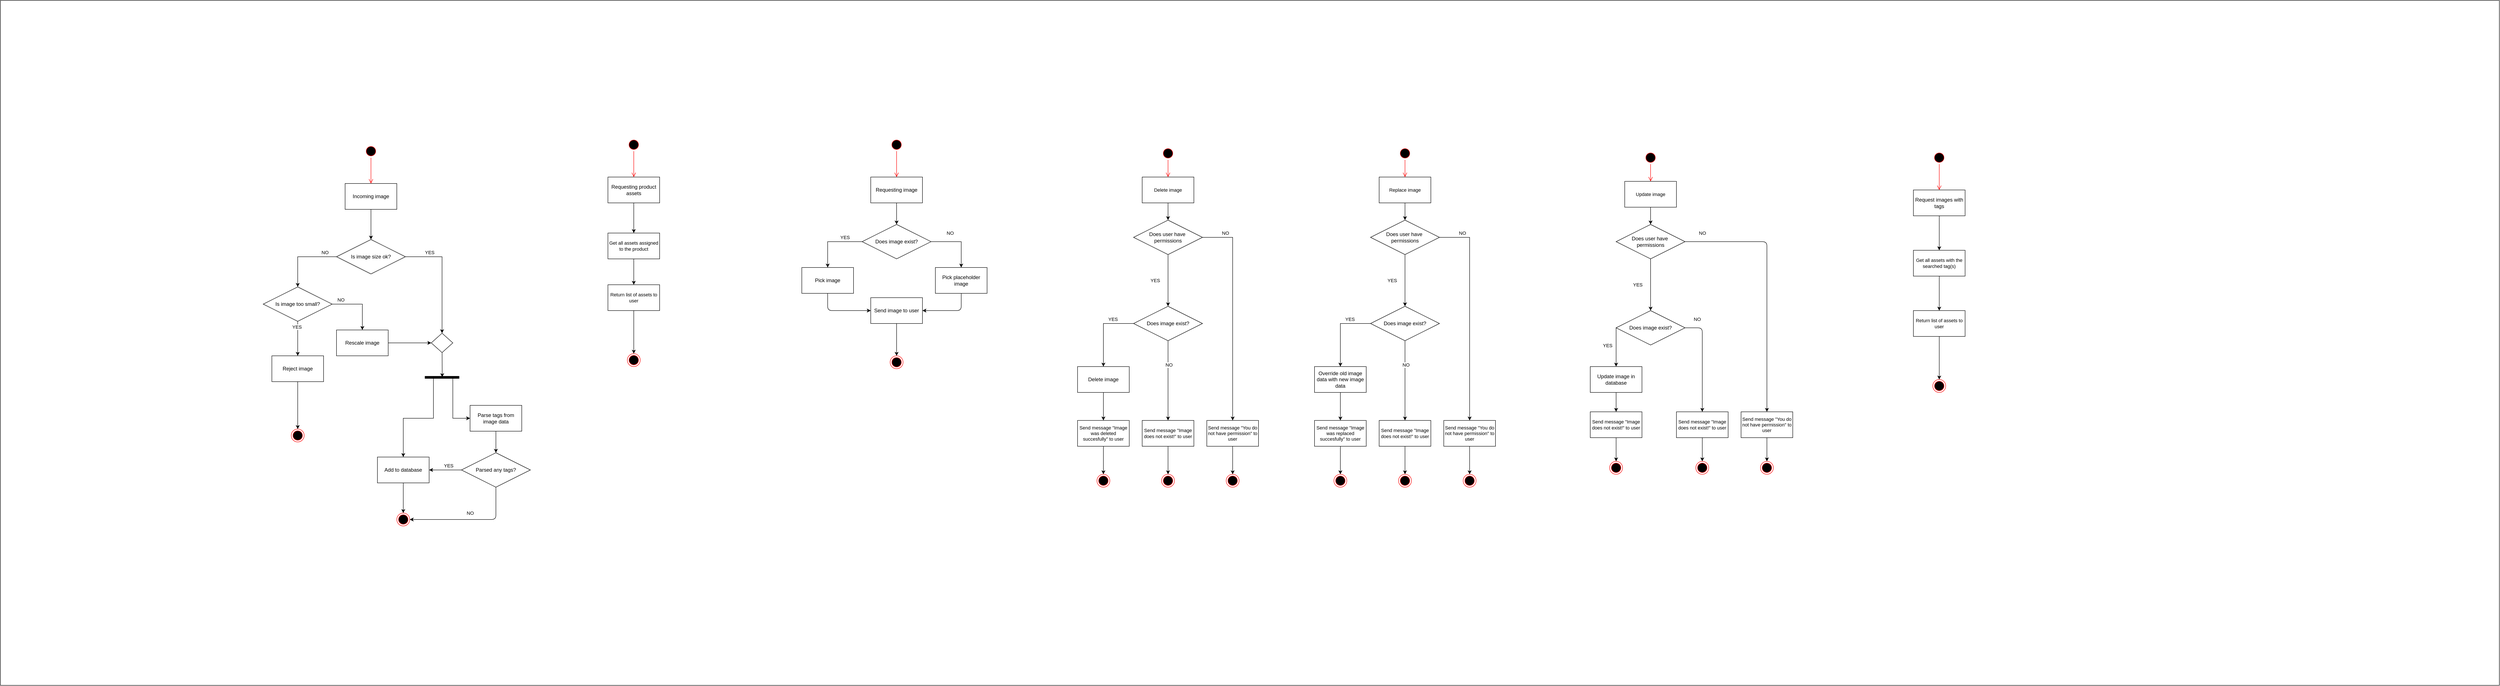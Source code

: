 <mxfile>
    <diagram id="Sl4bmoaojOTxbsfLrf4K" name="Page-1">
        <mxGraphModel dx="6740" dy="4853" grid="1" gridSize="10" guides="1" tooltips="1" connect="1" arrows="1" fold="1" page="1" pageScale="1" pageWidth="850" pageHeight="1100" math="0" shadow="0">
            <root>
                <mxCell id="0"/>
                <mxCell id="1" parent="0"/>
                <mxCell id="28" value="" style="rounded=0;whiteSpace=wrap;html=1;" vertex="1" parent="1">
                    <mxGeometry x="-1110" y="-280" width="5800" height="1590" as="geometry"/>
                </mxCell>
                <mxCell id="2" value="Incoming image" style="rounded=0;whiteSpace=wrap;html=1;" parent="1" vertex="1">
                    <mxGeometry x="-310" y="145" width="120" height="60" as="geometry"/>
                </mxCell>
                <mxCell id="3" value="Is image size ok?" style="rhombus;whiteSpace=wrap;html=1;" parent="1" vertex="1">
                    <mxGeometry x="-330" y="275" width="160" height="80" as="geometry"/>
                </mxCell>
                <mxCell id="4" value="" style="endArrow=classic;html=1;rounded=0;endFill=1;edgeStyle=orthogonalEdgeStyle;" parent="1" source="3" target="8" edge="1">
                    <mxGeometry width="50" height="50" relative="1" as="geometry">
                        <mxPoint x="-220" y="325" as="sourcePoint"/>
                        <mxPoint x="-400" y="415" as="targetPoint"/>
                    </mxGeometry>
                </mxCell>
                <mxCell id="5" value="NO" style="edgeLabel;html=1;align=center;verticalAlign=middle;resizable=0;points=[];" parent="4" vertex="1" connectable="0">
                    <mxGeometry x="-0.45" y="-1" relative="1" as="geometry">
                        <mxPoint x="17" y="-9" as="offset"/>
                    </mxGeometry>
                </mxCell>
                <mxCell id="6" value="" style="endArrow=classic;html=1;rounded=0;endFill=1;edgeStyle=orthogonalEdgeStyle;" parent="1" source="3" target="15" edge="1">
                    <mxGeometry width="50" height="50" relative="1" as="geometry">
                        <mxPoint x="-170" y="385" as="sourcePoint"/>
                        <mxPoint x="-100" y="415" as="targetPoint"/>
                    </mxGeometry>
                </mxCell>
                <mxCell id="7" value="YES" style="edgeLabel;html=1;align=center;verticalAlign=middle;resizable=0;points=[];" parent="6" vertex="1" connectable="0">
                    <mxGeometry x="-0.447" relative="1" as="geometry">
                        <mxPoint x="-17" y="-10" as="offset"/>
                    </mxGeometry>
                </mxCell>
                <mxCell id="8" value="Is image too small?" style="rhombus;whiteSpace=wrap;html=1;" parent="1" vertex="1">
                    <mxGeometry x="-500" y="385" width="160" height="80" as="geometry"/>
                </mxCell>
                <mxCell id="9" value="Rescale image" style="rounded=0;whiteSpace=wrap;html=1;" parent="1" vertex="1">
                    <mxGeometry x="-330" y="485" width="120" height="60" as="geometry"/>
                </mxCell>
                <mxCell id="10" value="Reject image" style="rounded=0;whiteSpace=wrap;html=1;" parent="1" vertex="1">
                    <mxGeometry x="-480" y="545" width="120" height="60" as="geometry"/>
                </mxCell>
                <mxCell id="11" value="" style="endArrow=classic;html=1;rounded=0;endFill=1;edgeStyle=orthogonalEdgeStyle;" parent="1" source="8" target="9" edge="1">
                    <mxGeometry width="50" height="50" relative="1" as="geometry">
                        <mxPoint x="-500" y="395" as="sourcePoint"/>
                        <mxPoint x="-150" y="425" as="targetPoint"/>
                    </mxGeometry>
                </mxCell>
                <mxCell id="12" value="NO" style="edgeLabel;html=1;align=center;verticalAlign=middle;resizable=0;points=[];" parent="11" vertex="1" connectable="0">
                    <mxGeometry x="-0.45" y="-1" relative="1" as="geometry">
                        <mxPoint x="-16" y="-11" as="offset"/>
                    </mxGeometry>
                </mxCell>
                <mxCell id="13" value="" style="endArrow=classic;html=1;rounded=0;endFill=1;edgeStyle=orthogonalEdgeStyle;" parent="1" source="8" target="10" edge="1">
                    <mxGeometry width="50" height="50" relative="1" as="geometry">
                        <mxPoint x="-310" y="335" as="sourcePoint"/>
                        <mxPoint x="-400" y="425" as="targetPoint"/>
                    </mxGeometry>
                </mxCell>
                <mxCell id="14" value="YES" style="edgeLabel;html=1;align=center;verticalAlign=middle;resizable=0;points=[];" parent="13" vertex="1" connectable="0">
                    <mxGeometry x="-0.45" y="-1" relative="1" as="geometry">
                        <mxPoint x="-1" y="-9" as="offset"/>
                    </mxGeometry>
                </mxCell>
                <mxCell id="15" value="" style="rhombus;whiteSpace=wrap;html=1;" parent="1" vertex="1">
                    <mxGeometry x="-110" y="492.5" width="50" height="45" as="geometry"/>
                </mxCell>
                <mxCell id="16" value="" style="endArrow=classic;html=1;rounded=0;endFill=1;edgeStyle=orthogonalEdgeStyle;" parent="1" source="9" target="15" edge="1">
                    <mxGeometry width="50" height="50" relative="1" as="geometry">
                        <mxPoint x="-530" y="615" as="sourcePoint"/>
                        <mxPoint x="-410" y="905" as="targetPoint"/>
                    </mxGeometry>
                </mxCell>
                <mxCell id="17" value="" style="ellipse;html=1;shape=endState;fillColor=#000000;strokeColor=#ff0000;" parent="1" vertex="1">
                    <mxGeometry x="-435" y="715" width="30" height="30" as="geometry"/>
                </mxCell>
                <mxCell id="18" value="" style="endArrow=classic;html=1;rounded=0;endFill=1;edgeStyle=orthogonalEdgeStyle;" parent="1" source="10" target="17" edge="1">
                    <mxGeometry width="50" height="50" relative="1" as="geometry">
                        <mxPoint x="-120" y="605" as="sourcePoint"/>
                        <mxPoint x="-40" y="605" as="targetPoint"/>
                    </mxGeometry>
                </mxCell>
                <mxCell id="19" value="" style="endArrow=classic;html=1;rounded=0;endFill=1;edgeStyle=orthogonalEdgeStyle;" parent="1" source="2" target="3" edge="1">
                    <mxGeometry width="50" height="50" relative="1" as="geometry">
                        <mxPoint x="-190" y="485" as="sourcePoint"/>
                        <mxPoint x="-190" y="565" as="targetPoint"/>
                    </mxGeometry>
                </mxCell>
                <mxCell id="20" value="" style="ellipse;html=1;shape=startState;fillColor=#000000;strokeColor=#ff0000;" parent="1" vertex="1">
                    <mxGeometry x="-265" y="55" width="30" height="30" as="geometry"/>
                </mxCell>
                <mxCell id="21" value="" style="edgeStyle=orthogonalEdgeStyle;html=1;verticalAlign=bottom;endArrow=open;endSize=8;strokeColor=#ff0000;rounded=0;" parent="1" source="20" target="2" edge="1">
                    <mxGeometry relative="1" as="geometry">
                        <mxPoint x="-125" y="285" as="targetPoint"/>
                    </mxGeometry>
                </mxCell>
                <mxCell id="vfNR-cBWzIuKzGbf1niG-26" style="edgeStyle=none;html=1;" parent="1" source="vfNR-cBWzIuKzGbf1niG-22" target="vfNR-cBWzIuKzGbf1niG-25" edge="1">
                    <mxGeometry relative="1" as="geometry"/>
                </mxCell>
                <mxCell id="vfNR-cBWzIuKzGbf1niG-22" value="Requesting image" style="rounded=0;whiteSpace=wrap;html=1;" parent="1" vertex="1">
                    <mxGeometry x="910" y="130" width="120" height="60" as="geometry"/>
                </mxCell>
                <mxCell id="vfNR-cBWzIuKzGbf1niG-23" value="" style="ellipse;html=1;shape=startState;fillColor=#000000;strokeColor=#ff0000;" parent="1" vertex="1">
                    <mxGeometry x="955" y="40" width="30" height="30" as="geometry"/>
                </mxCell>
                <mxCell id="vfNR-cBWzIuKzGbf1niG-24" value="" style="edgeStyle=orthogonalEdgeStyle;html=1;verticalAlign=bottom;endArrow=open;endSize=8;strokeColor=#ff0000;rounded=0;" parent="1" source="vfNR-cBWzIuKzGbf1niG-23" target="vfNR-cBWzIuKzGbf1niG-22" edge="1">
                    <mxGeometry relative="1" as="geometry">
                        <mxPoint x="1095" y="270" as="targetPoint"/>
                    </mxGeometry>
                </mxCell>
                <mxCell id="vfNR-cBWzIuKzGbf1niG-27" value="YES" style="edgeStyle=orthogonalEdgeStyle;html=1;rounded=0;curved=0;fillColor=#f8cecc;strokeColor=#000000;" parent="1" source="vfNR-cBWzIuKzGbf1niG-25" target="3cYTme-PiB04GSGghVVn-24" edge="1">
                    <mxGeometry x="-0.429" y="-10" relative="1" as="geometry">
                        <mxPoint as="offset"/>
                    </mxGeometry>
                </mxCell>
                <mxCell id="vfNR-cBWzIuKzGbf1niG-28" value="NO" style="edgeStyle=orthogonalEdgeStyle;html=1;rounded=0;fillColor=#f8cecc;strokeColor=#000000;" parent="1" source="vfNR-cBWzIuKzGbf1niG-25" target="3cYTme-PiB04GSGghVVn-23" edge="1">
                    <mxGeometry x="-0.333" y="20" relative="1" as="geometry">
                        <mxPoint as="offset"/>
                    </mxGeometry>
                </mxCell>
                <mxCell id="vfNR-cBWzIuKzGbf1niG-25" value="Does image exist?" style="rhombus;whiteSpace=wrap;html=1;fillColor=#FFFFFF;strokeColor=#000000;" parent="1" vertex="1">
                    <mxGeometry x="890" y="240" width="160" height="80" as="geometry"/>
                </mxCell>
                <mxCell id="3cYTme-PiB04GSGghVVn-35" style="edgeStyle=orthogonalEdgeStyle;shape=connector;rounded=0;html=1;strokeColor=default;align=center;verticalAlign=middle;fontFamily=Helvetica;fontSize=11;fontColor=default;labelBackgroundColor=default;endArrow=classic;" parent="1" source="3cYTme-PiB04GSGghVVn-21" target="3cYTme-PiB04GSGghVVn-34" edge="1">
                    <mxGeometry relative="1" as="geometry"/>
                </mxCell>
                <mxCell id="3cYTme-PiB04GSGghVVn-21" value="Add to database" style="rounded=0;whiteSpace=wrap;html=1;" parent="1" vertex="1">
                    <mxGeometry x="-235" y="780" width="120" height="60" as="geometry"/>
                </mxCell>
                <mxCell id="vfNR-cBWzIuKzGbf1niG-95" style="edgeStyle=orthogonalEdgeStyle;shape=connector;rounded=1;html=1;entryX=1;entryY=0.5;entryDx=0;entryDy=0;strokeColor=#000000;align=center;verticalAlign=middle;fontFamily=Helvetica;fontSize=11;fontColor=default;labelBackgroundColor=default;endArrow=classic;fillColor=#f8cecc;exitX=0.5;exitY=1;exitDx=0;exitDy=0;" parent="1" source="3cYTme-PiB04GSGghVVn-23" target="vfNR-cBWzIuKzGbf1niG-89" edge="1">
                    <mxGeometry relative="1" as="geometry">
                        <Array as="points">
                            <mxPoint x="1120" y="440"/>
                        </Array>
                    </mxGeometry>
                </mxCell>
                <mxCell id="3cYTme-PiB04GSGghVVn-23" value="Pick placeholder image" style="rounded=0;whiteSpace=wrap;html=1;fillColor=#FFFFFF;strokeColor=#000000;" parent="1" vertex="1">
                    <mxGeometry x="1060" y="340" width="120" height="60" as="geometry"/>
                </mxCell>
                <mxCell id="vfNR-cBWzIuKzGbf1niG-96" style="edgeStyle=orthogonalEdgeStyle;shape=connector;rounded=1;html=1;entryX=0;entryY=0.5;entryDx=0;entryDy=0;strokeColor=#000000;align=center;verticalAlign=middle;fontFamily=Helvetica;fontSize=11;fontColor=default;labelBackgroundColor=default;endArrow=classic;fillColor=#f8cecc;" parent="1" source="3cYTme-PiB04GSGghVVn-24" target="vfNR-cBWzIuKzGbf1niG-89" edge="1">
                    <mxGeometry relative="1" as="geometry">
                        <Array as="points">
                            <mxPoint x="810" y="440"/>
                        </Array>
                    </mxGeometry>
                </mxCell>
                <mxCell id="3cYTme-PiB04GSGghVVn-24" value="Pick image" style="rounded=0;whiteSpace=wrap;html=1;fillColor=#FFFFFF;strokeColor=#000000;" parent="1" vertex="1">
                    <mxGeometry x="750" y="340" width="120" height="60" as="geometry"/>
                </mxCell>
                <mxCell id="3cYTme-PiB04GSGghVVn-32" value="" style="ellipse;html=1;shape=endState;fillColor=#000000;strokeColor=#ff0000;fontFamily=Helvetica;fontSize=11;fontColor=default;labelBackgroundColor=default;" parent="1" vertex="1">
                    <mxGeometry x="955" y="545" width="30" height="30" as="geometry"/>
                </mxCell>
                <mxCell id="3cYTme-PiB04GSGghVVn-34" value="" style="ellipse;html=1;shape=endState;fillColor=#000000;strokeColor=#ff0000;" parent="1" vertex="1">
                    <mxGeometry x="-190" y="910" width="30" height="30" as="geometry"/>
                </mxCell>
                <mxCell id="3cYTme-PiB04GSGghVVn-36" value="" style="ellipse;html=1;shape=startState;fillColor=#000000;strokeColor=#ff0000;fontFamily=Helvetica;fontSize=11;fontColor=default;labelBackgroundColor=default;" parent="1" vertex="1">
                    <mxGeometry x="2135" y="60" width="30" height="30" as="geometry"/>
                </mxCell>
                <mxCell id="3cYTme-PiB04GSGghVVn-37" value="" style="edgeStyle=orthogonalEdgeStyle;html=1;verticalAlign=bottom;endArrow=open;endSize=8;strokeColor=#ff0000;rounded=0;align=center;fontFamily=Helvetica;fontSize=11;fontColor=default;labelBackgroundColor=default;" parent="1" source="3cYTme-PiB04GSGghVVn-36" target="3cYTme-PiB04GSGghVVn-38" edge="1">
                    <mxGeometry relative="1" as="geometry">
                        <mxPoint x="2150" y="150" as="targetPoint"/>
                    </mxGeometry>
                </mxCell>
                <mxCell id="3cYTme-PiB04GSGghVVn-66" style="edgeStyle=orthogonalEdgeStyle;shape=connector;rounded=0;html=1;strokeColor=default;align=center;verticalAlign=middle;fontFamily=Helvetica;fontSize=11;fontColor=default;labelBackgroundColor=default;endArrow=classic;" parent="1" source="3cYTme-PiB04GSGghVVn-38" target="3cYTme-PiB04GSGghVVn-51" edge="1">
                    <mxGeometry relative="1" as="geometry"/>
                </mxCell>
                <mxCell id="3cYTme-PiB04GSGghVVn-38" value="Replace image" style="rounded=0;whiteSpace=wrap;html=1;fontFamily=Helvetica;fontSize=11;fontColor=default;labelBackgroundColor=default;" parent="1" vertex="1">
                    <mxGeometry x="2090" y="130" width="120" height="60" as="geometry"/>
                </mxCell>
                <mxCell id="3cYTme-PiB04GSGghVVn-40" value="YES" style="edgeStyle=orthogonalEdgeStyle;html=1;rounded=0;curved=0;" parent="1" source="3cYTme-PiB04GSGghVVn-42" target="3cYTme-PiB04GSGghVVn-44" edge="1">
                    <mxGeometry x="-0.429" y="-10" relative="1" as="geometry">
                        <mxPoint as="offset"/>
                    </mxGeometry>
                </mxCell>
                <mxCell id="3cYTme-PiB04GSGghVVn-42" value="Does image exist?" style="rhombus;whiteSpace=wrap;html=1;" parent="1" vertex="1">
                    <mxGeometry x="2070" y="430" width="160" height="80" as="geometry"/>
                </mxCell>
                <mxCell id="3cYTme-PiB04GSGghVVn-44" value="Override old image data with new image data" style="rounded=0;whiteSpace=wrap;html=1;" parent="1" vertex="1">
                    <mxGeometry x="1940" y="570" width="120" height="60" as="geometry"/>
                </mxCell>
                <mxCell id="3cYTme-PiB04GSGghVVn-47" value="" style="ellipse;html=1;shape=endState;fillColor=#000000;strokeColor=#ff0000;fontFamily=Helvetica;fontSize=11;fontColor=default;labelBackgroundColor=default;" parent="1" vertex="1">
                    <mxGeometry x="2135" y="820" width="30" height="30" as="geometry"/>
                </mxCell>
                <mxCell id="3cYTme-PiB04GSGghVVn-50" value="YES" style="edgeStyle=none;html=1;endArrow=classic;endFill=1;" parent="1" source="3cYTme-PiB04GSGghVVn-51" target="3cYTme-PiB04GSGghVVn-42" edge="1">
                    <mxGeometry y="-30" relative="1" as="geometry">
                        <mxPoint as="offset"/>
                    </mxGeometry>
                </mxCell>
                <mxCell id="3cYTme-PiB04GSGghVVn-64" style="edgeStyle=orthogonalEdgeStyle;shape=connector;rounded=0;html=1;entryX=0.5;entryY=0;entryDx=0;entryDy=0;strokeColor=default;align=center;verticalAlign=middle;fontFamily=Helvetica;fontSize=11;fontColor=default;labelBackgroundColor=default;endArrow=classic;" parent="1" source="3cYTme-PiB04GSGghVVn-51" target="3cYTme-PiB04GSGghVVn-58" edge="1">
                    <mxGeometry relative="1" as="geometry"/>
                </mxCell>
                <mxCell id="3cYTme-PiB04GSGghVVn-65" value="NO" style="edgeLabel;html=1;align=center;verticalAlign=middle;resizable=0;points=[];fontFamily=Helvetica;fontSize=11;fontColor=default;labelBackgroundColor=default;" parent="3cYTme-PiB04GSGghVVn-64" connectable="0" vertex="1">
                    <mxGeometry x="-0.733" y="-2" relative="1" as="geometry">
                        <mxPoint x="-13" y="-12" as="offset"/>
                    </mxGeometry>
                </mxCell>
                <mxCell id="3cYTme-PiB04GSGghVVn-51" value="Does user have&amp;nbsp;&lt;div&gt;permissions&lt;/div&gt;" style="rhombus;whiteSpace=wrap;html=1;" parent="1" vertex="1">
                    <mxGeometry x="2070" y="230" width="160" height="80" as="geometry"/>
                </mxCell>
                <mxCell id="3cYTme-PiB04GSGghVVn-55" value="" style="edgeStyle=none;html=1;" parent="1" source="3cYTme-PiB04GSGghVVn-44" target="3cYTme-PiB04GSGghVVn-52" edge="1">
                    <mxGeometry relative="1" as="geometry">
                        <mxPoint x="2060" y="600" as="sourcePoint"/>
                        <mxPoint x="2260" y="600" as="targetPoint"/>
                    </mxGeometry>
                </mxCell>
                <mxCell id="3cYTme-PiB04GSGghVVn-133" style="edgeStyle=orthogonalEdgeStyle;shape=connector;rounded=0;html=1;strokeColor=default;align=center;verticalAlign=middle;fontFamily=Helvetica;fontSize=11;fontColor=default;labelBackgroundColor=default;endArrow=classic;" parent="1" source="3cYTme-PiB04GSGghVVn-52" target="vfNR-cBWzIuKzGbf1niG-69" edge="1">
                    <mxGeometry relative="1" as="geometry"/>
                </mxCell>
                <mxCell id="3cYTme-PiB04GSGghVVn-52" value="Send message &quot;Image was replaced succesfully&quot; to user" style="rounded=0;whiteSpace=wrap;html=1;fontFamily=Helvetica;fontSize=11;fontColor=default;labelBackgroundColor=default;" parent="1" vertex="1">
                    <mxGeometry x="1940" y="695" width="120" height="60" as="geometry"/>
                </mxCell>
                <mxCell id="3cYTme-PiB04GSGghVVn-134" style="edgeStyle=orthogonalEdgeStyle;shape=connector;rounded=0;html=1;strokeColor=default;align=center;verticalAlign=middle;fontFamily=Helvetica;fontSize=11;fontColor=default;labelBackgroundColor=default;endArrow=classic;" parent="1" source="3cYTme-PiB04GSGghVVn-58" target="vfNR-cBWzIuKzGbf1niG-68" edge="1">
                    <mxGeometry relative="1" as="geometry"/>
                </mxCell>
                <mxCell id="3cYTme-PiB04GSGghVVn-58" value="Send message &quot;You do not have permission&quot; to user" style="rounded=0;whiteSpace=wrap;html=1;fontFamily=Helvetica;fontSize=11;fontColor=default;labelBackgroundColor=default;" parent="1" vertex="1">
                    <mxGeometry x="2240" y="695" width="120" height="60" as="geometry"/>
                </mxCell>
                <mxCell id="3cYTme-PiB04GSGghVVn-59" value="" style="edgeStyle=orthogonalEdgeStyle;html=1;rounded=0;" parent="1" source="3cYTme-PiB04GSGghVVn-42" target="3cYTme-PiB04GSGghVVn-57" edge="1">
                    <mxGeometry x="-0.333" y="20" relative="1" as="geometry">
                        <mxPoint as="offset"/>
                        <mxPoint x="2330" y="520" as="targetPoint"/>
                        <mxPoint x="2230" y="470" as="sourcePoint"/>
                    </mxGeometry>
                </mxCell>
                <mxCell id="3cYTme-PiB04GSGghVVn-61" value="NO" style="edgeLabel;html=1;align=center;verticalAlign=middle;resizable=0;points=[];fontFamily=Helvetica;fontSize=11;fontColor=default;labelBackgroundColor=default;" parent="3cYTme-PiB04GSGghVVn-59" connectable="0" vertex="1">
                    <mxGeometry x="-0.402" y="2" relative="1" as="geometry">
                        <mxPoint as="offset"/>
                    </mxGeometry>
                </mxCell>
                <mxCell id="vfNR-cBWzIuKzGbf1niG-70" style="edgeStyle=none;html=1;" parent="1" source="3cYTme-PiB04GSGghVVn-57" target="3cYTme-PiB04GSGghVVn-47" edge="1">
                    <mxGeometry relative="1" as="geometry"/>
                </mxCell>
                <mxCell id="3cYTme-PiB04GSGghVVn-57" value="Send message &quot;Image does not exist!&quot; to user" style="rounded=0;whiteSpace=wrap;html=1;fontFamily=Helvetica;fontSize=11;fontColor=default;labelBackgroundColor=default;" parent="1" vertex="1">
                    <mxGeometry x="2090" y="695" width="120" height="60" as="geometry"/>
                </mxCell>
                <mxCell id="3cYTme-PiB04GSGghVVn-115" value="" style="ellipse;html=1;shape=startState;fillColor=#000000;strokeColor=#ff0000;fontFamily=Helvetica;fontSize=11;fontColor=default;labelBackgroundColor=default;" parent="1" vertex="1">
                    <mxGeometry x="2705" y="70" width="30" height="30" as="geometry"/>
                </mxCell>
                <mxCell id="3cYTme-PiB04GSGghVVn-116" value="" style="edgeStyle=orthogonalEdgeStyle;html=1;verticalAlign=bottom;endArrow=open;endSize=8;strokeColor=#ff0000;rounded=0;align=center;fontFamily=Helvetica;fontSize=11;fontColor=default;labelBackgroundColor=default;" parent="1" source="3cYTme-PiB04GSGghVVn-115" target="3cYTme-PiB04GSGghVVn-118" edge="1">
                    <mxGeometry relative="1" as="geometry">
                        <mxPoint x="2720" y="160" as="targetPoint"/>
                    </mxGeometry>
                </mxCell>
                <mxCell id="3cYTme-PiB04GSGghVVn-117" style="edgeStyle=none;html=1;" parent="1" source="3cYTme-PiB04GSGghVVn-118" target="3cYTme-PiB04GSGghVVn-130" edge="1">
                    <mxGeometry relative="1" as="geometry"/>
                </mxCell>
                <mxCell id="3cYTme-PiB04GSGghVVn-118" value="Update image" style="rounded=0;whiteSpace=wrap;html=1;fontFamily=Helvetica;fontSize=11;fontColor=default;labelBackgroundColor=default;" parent="1" vertex="1">
                    <mxGeometry x="2660" y="140" width="120" height="60" as="geometry"/>
                </mxCell>
                <mxCell id="vfNR-cBWzIuKzGbf1niG-78" value="NO" style="edgeStyle=orthogonalEdgeStyle;html=1;" parent="1" source="3cYTme-PiB04GSGghVVn-121" target="vfNR-cBWzIuKzGbf1niG-76" edge="1">
                    <mxGeometry x="-0.765" y="20" relative="1" as="geometry">
                        <Array as="points">
                            <mxPoint x="2840" y="480"/>
                        </Array>
                        <mxPoint as="offset"/>
                    </mxGeometry>
                </mxCell>
                <mxCell id="vfNR-cBWzIuKzGbf1niG-83" value="YES" style="edgeStyle=orthogonalEdgeStyle;shape=connector;rounded=1;html=1;entryX=0.5;entryY=0;entryDx=0;entryDy=0;strokeColor=default;align=center;verticalAlign=middle;fontFamily=Helvetica;fontSize=11;fontColor=default;labelBackgroundColor=default;endArrow=classic;" parent="1" source="3cYTme-PiB04GSGghVVn-121" target="vfNR-cBWzIuKzGbf1niG-80" edge="1">
                    <mxGeometry x="-0.091" y="-20" relative="1" as="geometry">
                        <Array as="points">
                            <mxPoint x="2680" y="520"/>
                            <mxPoint x="2680" y="520"/>
                        </Array>
                        <mxPoint as="offset"/>
                    </mxGeometry>
                </mxCell>
                <mxCell id="3cYTme-PiB04GSGghVVn-121" value="Does image exist?" style="rhombus;whiteSpace=wrap;html=1;" parent="1" vertex="1">
                    <mxGeometry x="2640" y="440" width="160" height="80" as="geometry"/>
                </mxCell>
                <mxCell id="3cYTme-PiB04GSGghVVn-129" value="YES" style="edgeStyle=none;html=1;endArrow=classic;endFill=1;" parent="1" source="3cYTme-PiB04GSGghVVn-130" target="3cYTme-PiB04GSGghVVn-121" edge="1">
                    <mxGeometry y="-30" relative="1" as="geometry">
                        <mxPoint as="offset"/>
                    </mxGeometry>
                </mxCell>
                <mxCell id="vfNR-cBWzIuKzGbf1niG-73" value="NO" style="edgeStyle=orthogonalEdgeStyle;html=1;" parent="1" source="3cYTme-PiB04GSGghVVn-130" target="vfNR-cBWzIuKzGbf1niG-72" edge="1">
                    <mxGeometry x="-0.864" y="20" relative="1" as="geometry">
                        <mxPoint as="offset"/>
                    </mxGeometry>
                </mxCell>
                <mxCell id="3cYTme-PiB04GSGghVVn-130" value="Does user have&amp;nbsp;&lt;div&gt;permissions&lt;/div&gt;" style="rhombus;whiteSpace=wrap;html=1;" parent="1" vertex="1">
                    <mxGeometry x="2640" y="240" width="160" height="80" as="geometry"/>
                </mxCell>
                <mxCell id="vfNR-cBWzIuKzGbf1niG-68" value="" style="ellipse;html=1;shape=endState;fillColor=#000000;strokeColor=#ff0000;fontFamily=Helvetica;fontSize=11;fontColor=default;labelBackgroundColor=default;" parent="1" vertex="1">
                    <mxGeometry x="2285" y="820" width="30" height="30" as="geometry"/>
                </mxCell>
                <mxCell id="vfNR-cBWzIuKzGbf1niG-69" value="" style="ellipse;html=1;shape=endState;fillColor=#000000;strokeColor=#ff0000;fontFamily=Helvetica;fontSize=11;fontColor=default;labelBackgroundColor=default;" parent="1" vertex="1">
                    <mxGeometry x="1985" y="820" width="30" height="30" as="geometry"/>
                </mxCell>
                <mxCell id="3cYTme-PiB04GSGghVVn-135" value="" style="ellipse;html=1;shape=startState;fillColor=#000000;strokeColor=#ff0000;fontFamily=Helvetica;fontSize=11;fontColor=default;labelBackgroundColor=default;" parent="1" vertex="1">
                    <mxGeometry x="1585" y="60" width="30" height="30" as="geometry"/>
                </mxCell>
                <mxCell id="3cYTme-PiB04GSGghVVn-136" value="" style="edgeStyle=orthogonalEdgeStyle;html=1;verticalAlign=bottom;endArrow=open;endSize=8;strokeColor=#ff0000;rounded=0;align=center;fontFamily=Helvetica;fontSize=11;fontColor=default;labelBackgroundColor=default;" parent="1" source="3cYTme-PiB04GSGghVVn-135" target="3cYTme-PiB04GSGghVVn-138" edge="1">
                    <mxGeometry relative="1" as="geometry">
                        <mxPoint x="1600" y="150" as="targetPoint"/>
                    </mxGeometry>
                </mxCell>
                <mxCell id="3cYTme-PiB04GSGghVVn-137" style="edgeStyle=orthogonalEdgeStyle;shape=connector;rounded=0;html=1;strokeColor=default;align=center;verticalAlign=middle;fontFamily=Helvetica;fontSize=11;fontColor=default;labelBackgroundColor=default;endArrow=classic;" parent="1" source="3cYTme-PiB04GSGghVVn-138" target="3cYTme-PiB04GSGghVVn-146" edge="1">
                    <mxGeometry relative="1" as="geometry"/>
                </mxCell>
                <mxCell id="3cYTme-PiB04GSGghVVn-138" value="Delete image" style="rounded=0;whiteSpace=wrap;html=1;fontFamily=Helvetica;fontSize=11;fontColor=default;labelBackgroundColor=default;" parent="1" vertex="1">
                    <mxGeometry x="1540" y="130" width="120" height="60" as="geometry"/>
                </mxCell>
                <mxCell id="3cYTme-PiB04GSGghVVn-139" value="YES" style="edgeStyle=orthogonalEdgeStyle;html=1;rounded=0;curved=0;" parent="1" source="3cYTme-PiB04GSGghVVn-140" target="3cYTme-PiB04GSGghVVn-141" edge="1">
                    <mxGeometry x="-0.429" y="-10" relative="1" as="geometry">
                        <mxPoint as="offset"/>
                    </mxGeometry>
                </mxCell>
                <mxCell id="3cYTme-PiB04GSGghVVn-140" value="Does image exist?" style="rhombus;whiteSpace=wrap;html=1;" parent="1" vertex="1">
                    <mxGeometry x="1520" y="430" width="160" height="80" as="geometry"/>
                </mxCell>
                <mxCell id="3cYTme-PiB04GSGghVVn-141" value="Delete image" style="rounded=0;whiteSpace=wrap;html=1;" parent="1" vertex="1">
                    <mxGeometry x="1390" y="570" width="120" height="60" as="geometry"/>
                </mxCell>
                <mxCell id="3cYTme-PiB04GSGghVVn-142" value="" style="ellipse;html=1;shape=endState;fillColor=#000000;strokeColor=#ff0000;fontFamily=Helvetica;fontSize=11;fontColor=default;labelBackgroundColor=default;" parent="1" vertex="1">
                    <mxGeometry x="1585" y="820" width="30" height="30" as="geometry"/>
                </mxCell>
                <mxCell id="3cYTme-PiB04GSGghVVn-143" value="YES" style="edgeStyle=none;html=1;endArrow=classic;endFill=1;" parent="1" source="3cYTme-PiB04GSGghVVn-146" target="3cYTme-PiB04GSGghVVn-140" edge="1">
                    <mxGeometry y="-30" relative="1" as="geometry">
                        <mxPoint as="offset"/>
                    </mxGeometry>
                </mxCell>
                <mxCell id="3cYTme-PiB04GSGghVVn-144" style="edgeStyle=orthogonalEdgeStyle;shape=connector;rounded=0;html=1;entryX=0.5;entryY=0;entryDx=0;entryDy=0;strokeColor=default;align=center;verticalAlign=middle;fontFamily=Helvetica;fontSize=11;fontColor=default;labelBackgroundColor=default;endArrow=classic;" parent="1" source="3cYTme-PiB04GSGghVVn-146" target="3cYTme-PiB04GSGghVVn-151" edge="1">
                    <mxGeometry relative="1" as="geometry"/>
                </mxCell>
                <mxCell id="3cYTme-PiB04GSGghVVn-145" value="NO" style="edgeLabel;html=1;align=center;verticalAlign=middle;resizable=0;points=[];fontFamily=Helvetica;fontSize=11;fontColor=default;labelBackgroundColor=default;" parent="3cYTme-PiB04GSGghVVn-144" connectable="0" vertex="1">
                    <mxGeometry x="-0.733" y="-2" relative="1" as="geometry">
                        <mxPoint x="-13" y="-12" as="offset"/>
                    </mxGeometry>
                </mxCell>
                <mxCell id="3cYTme-PiB04GSGghVVn-146" value="Does user have&amp;nbsp;&lt;div&gt;permissions&lt;/div&gt;" style="rhombus;whiteSpace=wrap;html=1;" parent="1" vertex="1">
                    <mxGeometry x="1520" y="230" width="160" height="80" as="geometry"/>
                </mxCell>
                <mxCell id="3cYTme-PiB04GSGghVVn-147" value="" style="edgeStyle=none;html=1;" parent="1" source="3cYTme-PiB04GSGghVVn-141" target="3cYTme-PiB04GSGghVVn-149" edge="1">
                    <mxGeometry relative="1" as="geometry">
                        <mxPoint x="1510" y="600" as="sourcePoint"/>
                        <mxPoint x="1710" y="600" as="targetPoint"/>
                    </mxGeometry>
                </mxCell>
                <mxCell id="3cYTme-PiB04GSGghVVn-148" style="edgeStyle=orthogonalEdgeStyle;shape=connector;rounded=0;html=1;strokeColor=default;align=center;verticalAlign=middle;fontFamily=Helvetica;fontSize=11;fontColor=default;labelBackgroundColor=default;endArrow=classic;" parent="1" source="3cYTme-PiB04GSGghVVn-149" target="3cYTme-PiB04GSGghVVn-157" edge="1">
                    <mxGeometry relative="1" as="geometry"/>
                </mxCell>
                <mxCell id="3cYTme-PiB04GSGghVVn-149" value="Send message &quot;Image was deleted succesfully&quot; to user" style="rounded=0;whiteSpace=wrap;html=1;fontFamily=Helvetica;fontSize=11;fontColor=default;labelBackgroundColor=default;" parent="1" vertex="1">
                    <mxGeometry x="1390" y="695" width="120" height="60" as="geometry"/>
                </mxCell>
                <mxCell id="3cYTme-PiB04GSGghVVn-150" style="edgeStyle=orthogonalEdgeStyle;shape=connector;rounded=0;html=1;strokeColor=default;align=center;verticalAlign=middle;fontFamily=Helvetica;fontSize=11;fontColor=default;labelBackgroundColor=default;endArrow=classic;" parent="1" source="3cYTme-PiB04GSGghVVn-151" target="3cYTme-PiB04GSGghVVn-156" edge="1">
                    <mxGeometry relative="1" as="geometry"/>
                </mxCell>
                <mxCell id="3cYTme-PiB04GSGghVVn-151" value="Send message &quot;You do not have permission&quot; to user" style="rounded=0;whiteSpace=wrap;html=1;fontFamily=Helvetica;fontSize=11;fontColor=default;labelBackgroundColor=default;" parent="1" vertex="1">
                    <mxGeometry x="1690" y="695" width="120" height="60" as="geometry"/>
                </mxCell>
                <mxCell id="3cYTme-PiB04GSGghVVn-152" value="" style="edgeStyle=orthogonalEdgeStyle;html=1;rounded=0;" parent="1" source="3cYTme-PiB04GSGghVVn-140" target="3cYTme-PiB04GSGghVVn-155" edge="1">
                    <mxGeometry x="-0.333" y="20" relative="1" as="geometry">
                        <mxPoint as="offset"/>
                        <mxPoint x="1780" y="520" as="targetPoint"/>
                        <mxPoint x="1680" y="470" as="sourcePoint"/>
                    </mxGeometry>
                </mxCell>
                <mxCell id="3cYTme-PiB04GSGghVVn-153" value="NO" style="edgeLabel;html=1;align=center;verticalAlign=middle;resizable=0;points=[];fontFamily=Helvetica;fontSize=11;fontColor=default;labelBackgroundColor=default;" parent="3cYTme-PiB04GSGghVVn-152" connectable="0" vertex="1">
                    <mxGeometry x="-0.402" y="2" relative="1" as="geometry">
                        <mxPoint as="offset"/>
                    </mxGeometry>
                </mxCell>
                <mxCell id="3cYTme-PiB04GSGghVVn-154" style="edgeStyle=none;html=1;" parent="1" source="3cYTme-PiB04GSGghVVn-155" target="3cYTme-PiB04GSGghVVn-142" edge="1">
                    <mxGeometry relative="1" as="geometry">
                        <mxPoint x="1600" y="795" as="targetPoint"/>
                    </mxGeometry>
                </mxCell>
                <mxCell id="3cYTme-PiB04GSGghVVn-155" value="Send message &quot;Image does not exist!&quot; to user" style="rounded=0;whiteSpace=wrap;html=1;fontFamily=Helvetica;fontSize=11;fontColor=default;labelBackgroundColor=default;" parent="1" vertex="1">
                    <mxGeometry x="1540" y="695" width="120" height="60" as="geometry"/>
                </mxCell>
                <mxCell id="3cYTme-PiB04GSGghVVn-156" value="" style="ellipse;html=1;shape=endState;fillColor=#000000;strokeColor=#ff0000;fontFamily=Helvetica;fontSize=11;fontColor=default;labelBackgroundColor=default;" parent="1" vertex="1">
                    <mxGeometry x="1735" y="820" width="30" height="30" as="geometry"/>
                </mxCell>
                <mxCell id="3cYTme-PiB04GSGghVVn-157" value="" style="ellipse;html=1;shape=endState;fillColor=#000000;strokeColor=#ff0000;fontFamily=Helvetica;fontSize=11;fontColor=default;labelBackgroundColor=default;" parent="1" vertex="1">
                    <mxGeometry x="1435" y="820" width="30" height="30" as="geometry"/>
                </mxCell>
                <mxCell id="vfNR-cBWzIuKzGbf1niG-75" style="edgeStyle=none;html=1;" parent="1" source="vfNR-cBWzIuKzGbf1niG-72" target="vfNR-cBWzIuKzGbf1niG-74" edge="1">
                    <mxGeometry relative="1" as="geometry"/>
                </mxCell>
                <mxCell id="vfNR-cBWzIuKzGbf1niG-72" value="&lt;span style=&quot;color: rgb(0, 0, 0);&quot;&gt;Send message &quot;You do not have permission&quot; to user&lt;/span&gt;" style="rounded=0;whiteSpace=wrap;html=1;fontFamily=Helvetica;fontSize=11;fontColor=default;labelBackgroundColor=default;" parent="1" vertex="1">
                    <mxGeometry x="2930" y="675" width="120" height="60" as="geometry"/>
                </mxCell>
                <mxCell id="vfNR-cBWzIuKzGbf1niG-74" value="" style="ellipse;html=1;shape=endState;fillColor=#000000;strokeColor=#ff0000;fontFamily=Helvetica;fontSize=11;fontColor=default;labelBackgroundColor=default;" parent="1" vertex="1">
                    <mxGeometry x="2975" y="790" width="30" height="30" as="geometry"/>
                </mxCell>
                <mxCell id="vfNR-cBWzIuKzGbf1niG-88" style="edgeStyle=orthogonalEdgeStyle;shape=connector;rounded=1;html=1;strokeColor=default;align=center;verticalAlign=middle;fontFamily=Helvetica;fontSize=11;fontColor=default;labelBackgroundColor=default;endArrow=classic;" parent="1" source="vfNR-cBWzIuKzGbf1niG-76" target="vfNR-cBWzIuKzGbf1niG-84" edge="1">
                    <mxGeometry relative="1" as="geometry"/>
                </mxCell>
                <mxCell id="vfNR-cBWzIuKzGbf1niG-76" value="&lt;span style=&quot;color: rgb(0, 0, 0);&quot;&gt;Send message &quot;Image does not exist!&quot; to user&lt;/span&gt;" style="rounded=0;whiteSpace=wrap;html=1;fontFamily=Helvetica;fontSize=11;fontColor=default;labelBackgroundColor=default;" parent="1" vertex="1">
                    <mxGeometry x="2780" y="675" width="120" height="60" as="geometry"/>
                </mxCell>
                <mxCell id="vfNR-cBWzIuKzGbf1niG-86" style="edgeStyle=orthogonalEdgeStyle;shape=connector;rounded=1;html=1;strokeColor=default;align=center;verticalAlign=middle;fontFamily=Helvetica;fontSize=11;fontColor=default;labelBackgroundColor=default;endArrow=classic;" parent="1" source="vfNR-cBWzIuKzGbf1niG-79" target="vfNR-cBWzIuKzGbf1niG-85" edge="1">
                    <mxGeometry relative="1" as="geometry"/>
                </mxCell>
                <mxCell id="vfNR-cBWzIuKzGbf1niG-79" value="&lt;span style=&quot;color: rgb(0, 0, 0);&quot;&gt;Send message &quot;Image does not exist!&quot; to user&lt;/span&gt;" style="rounded=0;whiteSpace=wrap;html=1;fontFamily=Helvetica;fontSize=11;fontColor=default;labelBackgroundColor=default;" parent="1" vertex="1">
                    <mxGeometry x="2580" y="675" width="120" height="60" as="geometry"/>
                </mxCell>
                <mxCell id="vfNR-cBWzIuKzGbf1niG-81" style="edgeStyle=none;html=1;" parent="1" source="vfNR-cBWzIuKzGbf1niG-80" target="vfNR-cBWzIuKzGbf1niG-79" edge="1">
                    <mxGeometry relative="1" as="geometry"/>
                </mxCell>
                <mxCell id="vfNR-cBWzIuKzGbf1niG-80" value="Update image in database" style="rounded=0;whiteSpace=wrap;html=1;" parent="1" vertex="1">
                    <mxGeometry x="2580" y="570" width="120" height="60" as="geometry"/>
                </mxCell>
                <mxCell id="vfNR-cBWzIuKzGbf1niG-84" value="" style="ellipse;html=1;shape=endState;fillColor=#000000;strokeColor=#ff0000;fontFamily=Helvetica;fontSize=11;fontColor=default;labelBackgroundColor=default;" parent="1" vertex="1">
                    <mxGeometry x="2825" y="790" width="30" height="30" as="geometry"/>
                </mxCell>
                <mxCell id="vfNR-cBWzIuKzGbf1niG-85" value="" style="ellipse;html=1;shape=endState;fillColor=#000000;strokeColor=#ff0000;fontFamily=Helvetica;fontSize=11;fontColor=default;labelBackgroundColor=default;" parent="1" vertex="1">
                    <mxGeometry x="2625" y="790" width="30" height="30" as="geometry"/>
                </mxCell>
                <mxCell id="vfNR-cBWzIuKzGbf1niG-94" style="edgeStyle=orthogonalEdgeStyle;shape=connector;rounded=1;html=1;strokeColor=default;align=center;verticalAlign=middle;fontFamily=Helvetica;fontSize=11;fontColor=default;labelBackgroundColor=default;endArrow=classic;" parent="1" source="vfNR-cBWzIuKzGbf1niG-89" target="3cYTme-PiB04GSGghVVn-32" edge="1">
                    <mxGeometry relative="1" as="geometry"/>
                </mxCell>
                <mxCell id="vfNR-cBWzIuKzGbf1niG-89" value="Send image to user" style="rounded=0;whiteSpace=wrap;html=1;fillColor=#FFFFFF;strokeColor=#000000;" parent="1" vertex="1">
                    <mxGeometry x="910" y="410" width="120" height="60" as="geometry"/>
                </mxCell>
                <mxCell id="vfNR-cBWzIuKzGbf1niG-102" style="edgeStyle=none;html=1;" parent="1" source="vfNR-cBWzIuKzGbf1niG-103" target="vfNR-cBWzIuKzGbf1niG-116" edge="1">
                    <mxGeometry relative="1" as="geometry">
                        <mxPoint x="360.0" y="240" as="targetPoint"/>
                    </mxGeometry>
                </mxCell>
                <mxCell id="vfNR-cBWzIuKzGbf1niG-103" value="Requesting product assets" style="rounded=0;whiteSpace=wrap;html=1;" parent="1" vertex="1">
                    <mxGeometry x="300" y="130" width="120" height="60" as="geometry"/>
                </mxCell>
                <mxCell id="vfNR-cBWzIuKzGbf1niG-104" value="" style="ellipse;html=1;shape=startState;fillColor=#000000;strokeColor=#ff0000;" parent="1" vertex="1">
                    <mxGeometry x="345" y="40" width="30" height="30" as="geometry"/>
                </mxCell>
                <mxCell id="vfNR-cBWzIuKzGbf1niG-105" value="" style="edgeStyle=orthogonalEdgeStyle;html=1;verticalAlign=bottom;endArrow=open;endSize=8;strokeColor=#ff0000;rounded=0;" parent="1" source="vfNR-cBWzIuKzGbf1niG-104" target="vfNR-cBWzIuKzGbf1niG-103" edge="1">
                    <mxGeometry relative="1" as="geometry">
                        <mxPoint x="485" y="270" as="targetPoint"/>
                    </mxGeometry>
                </mxCell>
                <mxCell id="vfNR-cBWzIuKzGbf1niG-113" value="" style="ellipse;html=1;shape=endState;fillColor=#000000;strokeColor=#ff0000;fontFamily=Helvetica;fontSize=11;fontColor=default;labelBackgroundColor=default;" parent="1" vertex="1">
                    <mxGeometry x="345" y="540" width="30" height="30" as="geometry"/>
                </mxCell>
                <mxCell id="vfNR-cBWzIuKzGbf1niG-118" style="edgeStyle=orthogonalEdgeStyle;shape=connector;rounded=1;html=1;strokeColor=default;align=center;verticalAlign=middle;fontFamily=Helvetica;fontSize=11;fontColor=default;labelBackgroundColor=default;endArrow=classic;" parent="1" source="vfNR-cBWzIuKzGbf1niG-116" target="vfNR-cBWzIuKzGbf1niG-117" edge="1">
                    <mxGeometry relative="1" as="geometry"/>
                </mxCell>
                <mxCell id="vfNR-cBWzIuKzGbf1niG-116" value="Get all assets assigned to the product" style="rounded=0;whiteSpace=wrap;html=1;fontFamily=Helvetica;fontSize=11;fontColor=default;labelBackgroundColor=default;" parent="1" vertex="1">
                    <mxGeometry x="300" y="260" width="120" height="60" as="geometry"/>
                </mxCell>
                <mxCell id="vfNR-cBWzIuKzGbf1niG-120" style="edgeStyle=orthogonalEdgeStyle;shape=connector;rounded=1;html=1;strokeColor=default;align=center;verticalAlign=middle;fontFamily=Helvetica;fontSize=11;fontColor=default;labelBackgroundColor=default;endArrow=classic;" parent="1" source="vfNR-cBWzIuKzGbf1niG-117" target="vfNR-cBWzIuKzGbf1niG-113" edge="1">
                    <mxGeometry relative="1" as="geometry"/>
                </mxCell>
                <mxCell id="vfNR-cBWzIuKzGbf1niG-117" value="Return list of assets to user" style="rounded=0;whiteSpace=wrap;html=1;fontFamily=Helvetica;fontSize=11;fontColor=default;labelBackgroundColor=default;" parent="1" vertex="1">
                    <mxGeometry x="300" y="380" width="120" height="60" as="geometry"/>
                </mxCell>
                <mxCell id="vfNR-cBWzIuKzGbf1niG-129" style="edgeStyle=orthogonalEdgeStyle;shape=connector;rounded=1;html=1;strokeColor=default;align=center;verticalAlign=middle;fontFamily=Helvetica;fontSize=11;fontColor=default;labelBackgroundColor=default;endArrow=classic;" parent="1" source="vfNR-cBWzIuKzGbf1niG-121" target="vfNR-cBWzIuKzGbf1niG-126" edge="1">
                    <mxGeometry relative="1" as="geometry"/>
                </mxCell>
                <mxCell id="vfNR-cBWzIuKzGbf1niG-121" value="Request images with tags" style="rounded=0;whiteSpace=wrap;html=1;" parent="1" vertex="1">
                    <mxGeometry x="3330" y="160" width="120" height="60" as="geometry"/>
                </mxCell>
                <mxCell id="vfNR-cBWzIuKzGbf1niG-122" value="" style="ellipse;html=1;shape=startState;fillColor=#000000;strokeColor=#ff0000;" parent="1" vertex="1">
                    <mxGeometry x="3375" y="70" width="30" height="30" as="geometry"/>
                </mxCell>
                <mxCell id="vfNR-cBWzIuKzGbf1niG-123" value="" style="edgeStyle=orthogonalEdgeStyle;html=1;verticalAlign=bottom;endArrow=open;endSize=8;strokeColor=#ff0000;rounded=0;" parent="1" source="vfNR-cBWzIuKzGbf1niG-122" target="vfNR-cBWzIuKzGbf1niG-121" edge="1">
                    <mxGeometry relative="1" as="geometry">
                        <mxPoint x="3515" y="300" as="targetPoint"/>
                    </mxGeometry>
                </mxCell>
                <mxCell id="vfNR-cBWzIuKzGbf1niG-124" value="" style="ellipse;html=1;shape=endState;fillColor=#000000;strokeColor=#ff0000;fontFamily=Helvetica;fontSize=11;fontColor=default;labelBackgroundColor=default;" parent="1" vertex="1">
                    <mxGeometry x="3375" y="600" width="30" height="30" as="geometry"/>
                </mxCell>
                <mxCell id="vfNR-cBWzIuKzGbf1niG-125" style="edgeStyle=orthogonalEdgeStyle;shape=connector;rounded=1;html=1;strokeColor=default;align=center;verticalAlign=middle;fontFamily=Helvetica;fontSize=11;fontColor=default;labelBackgroundColor=default;endArrow=classic;" parent="1" source="vfNR-cBWzIuKzGbf1niG-126" target="vfNR-cBWzIuKzGbf1niG-128" edge="1">
                    <mxGeometry relative="1" as="geometry"/>
                </mxCell>
                <mxCell id="vfNR-cBWzIuKzGbf1niG-126" value="Get all assets with the searched tag(s)" style="rounded=0;whiteSpace=wrap;html=1;fontFamily=Helvetica;fontSize=11;fontColor=default;labelBackgroundColor=default;" parent="1" vertex="1">
                    <mxGeometry x="3330" y="300" width="120" height="60" as="geometry"/>
                </mxCell>
                <mxCell id="vfNR-cBWzIuKzGbf1niG-127" style="edgeStyle=orthogonalEdgeStyle;shape=connector;rounded=1;html=1;strokeColor=default;align=center;verticalAlign=middle;fontFamily=Helvetica;fontSize=11;fontColor=default;labelBackgroundColor=default;endArrow=classic;" parent="1" source="vfNR-cBWzIuKzGbf1niG-128" target="vfNR-cBWzIuKzGbf1niG-124" edge="1">
                    <mxGeometry relative="1" as="geometry"/>
                </mxCell>
                <mxCell id="vfNR-cBWzIuKzGbf1niG-128" value="Return list of assets to user" style="rounded=0;whiteSpace=wrap;html=1;fontFamily=Helvetica;fontSize=11;fontColor=default;labelBackgroundColor=default;" parent="1" vertex="1">
                    <mxGeometry x="3330" y="440" width="120" height="60" as="geometry"/>
                </mxCell>
                <mxCell id="vfNR-cBWzIuKzGbf1niG-142" style="edgeStyle=orthogonalEdgeStyle;shape=connector;rounded=1;html=1;strokeColor=default;align=center;verticalAlign=middle;fontFamily=Helvetica;fontSize=11;fontColor=default;labelBackgroundColor=default;endArrow=classic;" parent="1" source="vfNR-cBWzIuKzGbf1niG-134" target="vfNR-cBWzIuKzGbf1niG-141" edge="1">
                    <mxGeometry relative="1" as="geometry"/>
                </mxCell>
                <mxCell id="vfNR-cBWzIuKzGbf1niG-134" value="Parse tags from image data" style="rounded=0;whiteSpace=wrap;html=1;" parent="1" vertex="1">
                    <mxGeometry x="-20" y="660" width="120" height="60" as="geometry"/>
                </mxCell>
                <mxCell id="vfNR-cBWzIuKzGbf1niG-143" value="YES" style="edgeStyle=orthogonalEdgeStyle;shape=connector;rounded=1;html=1;strokeColor=default;align=center;verticalAlign=middle;fontFamily=Helvetica;fontSize=11;fontColor=default;labelBackgroundColor=default;endArrow=classic;" parent="1" source="vfNR-cBWzIuKzGbf1niG-141" target="3cYTme-PiB04GSGghVVn-21" edge="1">
                    <mxGeometry x="-0.2" y="-10" relative="1" as="geometry">
                        <mxPoint as="offset"/>
                    </mxGeometry>
                </mxCell>
                <mxCell id="vfNR-cBWzIuKzGbf1niG-145" value="NO" style="edgeStyle=orthogonalEdgeStyle;shape=connector;rounded=1;html=1;strokeColor=default;align=center;verticalAlign=middle;fontFamily=Helvetica;fontSize=11;fontColor=default;labelBackgroundColor=default;endArrow=classic;" parent="1" source="vfNR-cBWzIuKzGbf1niG-141" target="3cYTme-PiB04GSGghVVn-34" edge="1">
                    <mxGeometry x="-0.018" y="-15" relative="1" as="geometry">
                        <Array as="points">
                            <mxPoint x="40" y="925"/>
                        </Array>
                        <mxPoint as="offset"/>
                    </mxGeometry>
                </mxCell>
                <mxCell id="vfNR-cBWzIuKzGbf1niG-141" value="Parsed any tags?" style="rhombus;whiteSpace=wrap;html=1;" parent="1" vertex="1">
                    <mxGeometry x="-40" y="770" width="160" height="80" as="geometry"/>
                </mxCell>
                <mxCell id="22" value="" style="shape=line;html=1;strokeWidth=6;strokeColor=#000000;" vertex="1" parent="1">
                    <mxGeometry x="-125" y="590" width="80" height="10" as="geometry"/>
                </mxCell>
                <mxCell id="24" style="edgeStyle=none;html=1;entryX=0.505;entryY=0.454;entryDx=0;entryDy=0;entryPerimeter=0;" edge="1" parent="1" source="15" target="22">
                    <mxGeometry relative="1" as="geometry">
                        <mxPoint x="-84" y="590" as="targetPoint"/>
                    </mxGeometry>
                </mxCell>
                <mxCell id="25" style="edgeStyle=orthogonalEdgeStyle;html=1;exitX=0.25;exitY=0.5;exitDx=0;exitDy=0;exitPerimeter=0;entryX=0.5;entryY=0;entryDx=0;entryDy=0;rounded=0;" edge="1" parent="1" source="22" target="3cYTme-PiB04GSGghVVn-21">
                    <mxGeometry relative="1" as="geometry">
                        <mxPoint x="-115" y="622" as="sourcePoint"/>
                        <mxPoint x="-114" y="675" as="targetPoint"/>
                    </mxGeometry>
                </mxCell>
                <mxCell id="26" style="edgeStyle=orthogonalEdgeStyle;html=1;exitX=0.75;exitY=0.5;exitDx=0;exitDy=0;exitPerimeter=0;entryX=0;entryY=0.5;entryDx=0;entryDy=0;rounded=0;curved=0;" edge="1" parent="1" source="22" target="vfNR-cBWzIuKzGbf1niG-134">
                    <mxGeometry relative="1" as="geometry">
                        <mxPoint x="-70" y="622" as="sourcePoint"/>
                        <mxPoint x="-69" y="675" as="targetPoint"/>
                        <Array as="points">
                            <mxPoint x="-60" y="595"/>
                            <mxPoint x="-60" y="690"/>
                        </Array>
                    </mxGeometry>
                </mxCell>
            </root>
        </mxGraphModel>
    </diagram>
</mxfile>